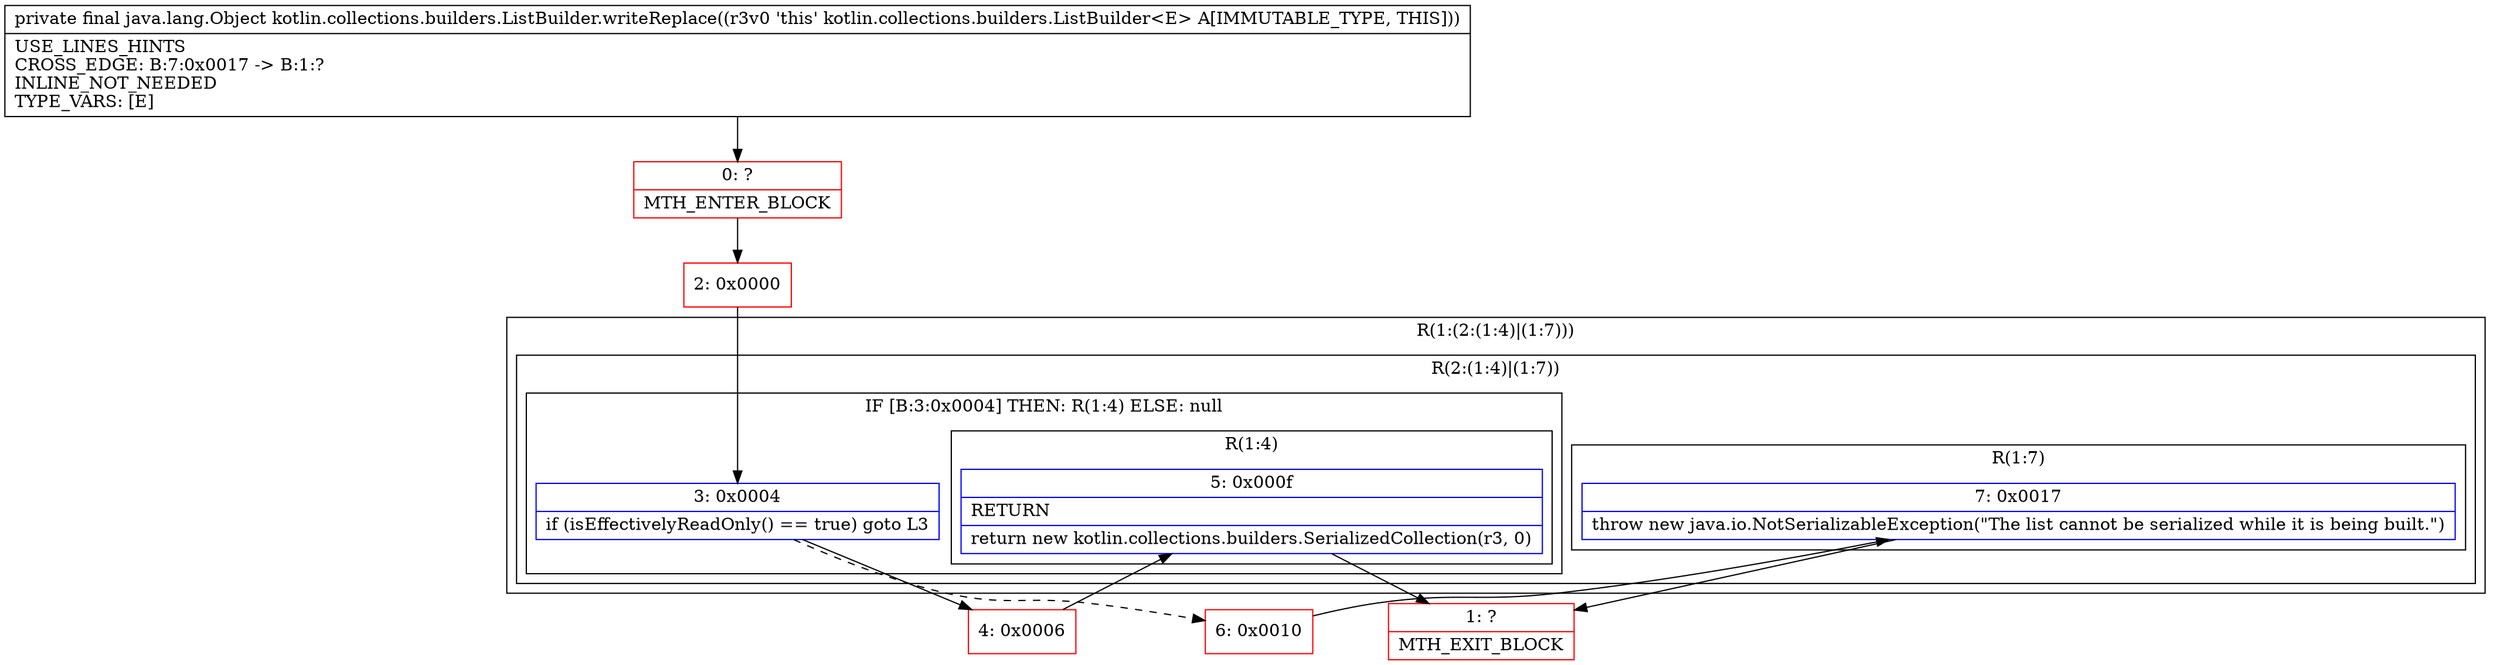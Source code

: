 digraph "CFG forkotlin.collections.builders.ListBuilder.writeReplace()Ljava\/lang\/Object;" {
subgraph cluster_Region_1773895408 {
label = "R(1:(2:(1:4)|(1:7)))";
node [shape=record,color=blue];
subgraph cluster_Region_1693628913 {
label = "R(2:(1:4)|(1:7))";
node [shape=record,color=blue];
subgraph cluster_IfRegion_541406220 {
label = "IF [B:3:0x0004] THEN: R(1:4) ELSE: null";
node [shape=record,color=blue];
Node_3 [shape=record,label="{3\:\ 0x0004|if (isEffectivelyReadOnly() == true) goto L3\l}"];
subgraph cluster_Region_1237082227 {
label = "R(1:4)";
node [shape=record,color=blue];
Node_5 [shape=record,label="{5\:\ 0x000f|RETURN\l|return new kotlin.collections.builders.SerializedCollection(r3, 0)\l}"];
}
}
subgraph cluster_Region_2076367690 {
label = "R(1:7)";
node [shape=record,color=blue];
Node_7 [shape=record,label="{7\:\ 0x0017|throw new java.io.NotSerializableException(\"The list cannot be serialized while it is being built.\")\l}"];
}
}
}
Node_0 [shape=record,color=red,label="{0\:\ ?|MTH_ENTER_BLOCK\l}"];
Node_2 [shape=record,color=red,label="{2\:\ 0x0000}"];
Node_4 [shape=record,color=red,label="{4\:\ 0x0006}"];
Node_1 [shape=record,color=red,label="{1\:\ ?|MTH_EXIT_BLOCK\l}"];
Node_6 [shape=record,color=red,label="{6\:\ 0x0010}"];
MethodNode[shape=record,label="{private final java.lang.Object kotlin.collections.builders.ListBuilder.writeReplace((r3v0 'this' kotlin.collections.builders.ListBuilder\<E\> A[IMMUTABLE_TYPE, THIS]))  | USE_LINES_HINTS\lCROSS_EDGE: B:7:0x0017 \-\> B:1:?\lINLINE_NOT_NEEDED\lTYPE_VARS: [E]\l}"];
MethodNode -> Node_0;Node_3 -> Node_4;
Node_3 -> Node_6[style=dashed];
Node_5 -> Node_1;
Node_7 -> Node_1;
Node_0 -> Node_2;
Node_2 -> Node_3;
Node_4 -> Node_5;
Node_6 -> Node_7;
}

